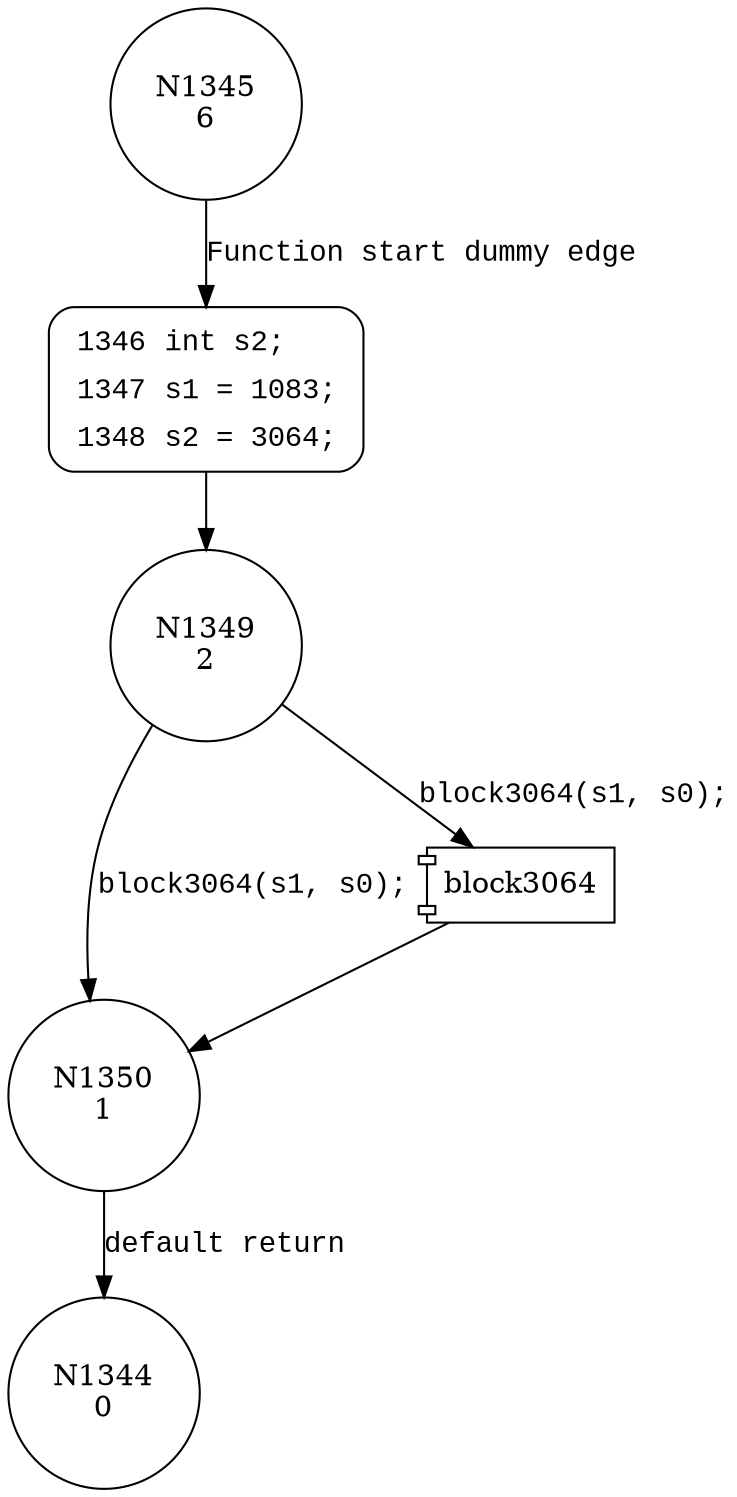 digraph block1074 {
1345 [shape="circle" label="N1345\n6"]
1346 [shape="circle" label="N1346\n5"]
1349 [shape="circle" label="N1349\n2"]
1350 [shape="circle" label="N1350\n1"]
1344 [shape="circle" label="N1344\n0"]
1346 [style="filled,bold" penwidth="1" fillcolor="white" fontname="Courier New" shape="Mrecord" label=<<table border="0" cellborder="0" cellpadding="3" bgcolor="white"><tr><td align="right">1346</td><td align="left">int s2;</td></tr><tr><td align="right">1347</td><td align="left">s1 = 1083;</td></tr><tr><td align="right">1348</td><td align="left">s2 = 3064;</td></tr></table>>]
1346 -> 1349[label=""]
1345 -> 1346 [label="Function start dummy edge" fontname="Courier New"]
100133 [shape="component" label="block3064"]
1349 -> 100133 [label="block3064(s1, s0);" fontname="Courier New"]
100133 -> 1350 [label="" fontname="Courier New"]
1349 -> 1350 [label="block3064(s1, s0);" fontname="Courier New"]
1350 -> 1344 [label="default return" fontname="Courier New"]
}